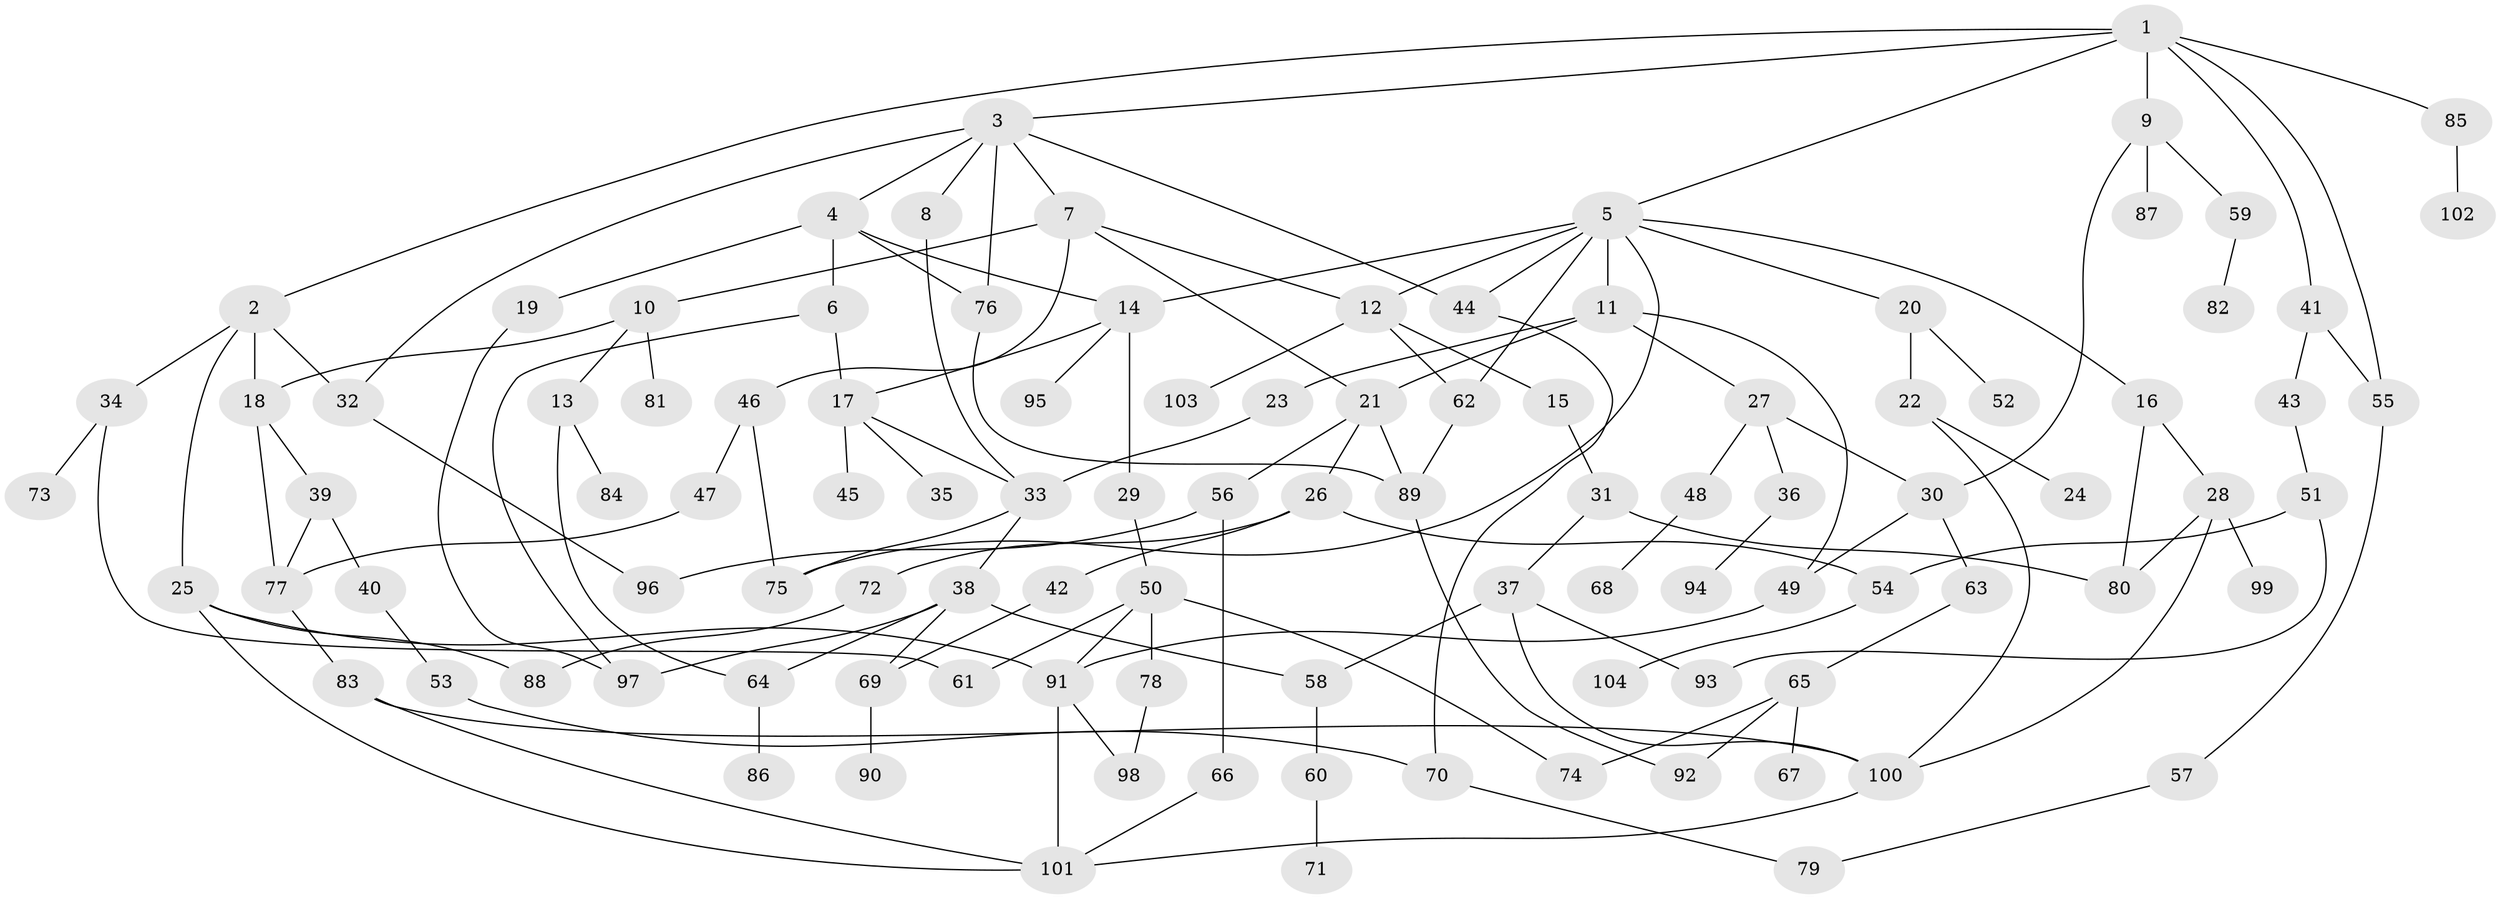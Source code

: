 // Generated by graph-tools (version 1.1) at 2025/49/03/09/25 03:49:22]
// undirected, 104 vertices, 149 edges
graph export_dot {
graph [start="1"]
  node [color=gray90,style=filled];
  1;
  2;
  3;
  4;
  5;
  6;
  7;
  8;
  9;
  10;
  11;
  12;
  13;
  14;
  15;
  16;
  17;
  18;
  19;
  20;
  21;
  22;
  23;
  24;
  25;
  26;
  27;
  28;
  29;
  30;
  31;
  32;
  33;
  34;
  35;
  36;
  37;
  38;
  39;
  40;
  41;
  42;
  43;
  44;
  45;
  46;
  47;
  48;
  49;
  50;
  51;
  52;
  53;
  54;
  55;
  56;
  57;
  58;
  59;
  60;
  61;
  62;
  63;
  64;
  65;
  66;
  67;
  68;
  69;
  70;
  71;
  72;
  73;
  74;
  75;
  76;
  77;
  78;
  79;
  80;
  81;
  82;
  83;
  84;
  85;
  86;
  87;
  88;
  89;
  90;
  91;
  92;
  93;
  94;
  95;
  96;
  97;
  98;
  99;
  100;
  101;
  102;
  103;
  104;
  1 -- 2;
  1 -- 3;
  1 -- 5;
  1 -- 9;
  1 -- 41;
  1 -- 85;
  1 -- 55;
  2 -- 18;
  2 -- 25;
  2 -- 32;
  2 -- 34;
  3 -- 4;
  3 -- 7;
  3 -- 8;
  3 -- 44;
  3 -- 32;
  3 -- 76;
  4 -- 6;
  4 -- 14;
  4 -- 19;
  4 -- 76;
  5 -- 11;
  5 -- 16;
  5 -- 20;
  5 -- 14;
  5 -- 44;
  5 -- 62;
  5 -- 12;
  5 -- 75;
  6 -- 17;
  6 -- 97;
  7 -- 10;
  7 -- 12;
  7 -- 21;
  7 -- 46;
  8 -- 33;
  9 -- 30;
  9 -- 59;
  9 -- 87;
  10 -- 13;
  10 -- 81;
  10 -- 18;
  11 -- 23;
  11 -- 27;
  11 -- 49;
  11 -- 21;
  12 -- 15;
  12 -- 62;
  12 -- 103;
  13 -- 84;
  13 -- 64;
  14 -- 29;
  14 -- 95;
  14 -- 17;
  15 -- 31;
  16 -- 28;
  16 -- 80;
  17 -- 35;
  17 -- 45;
  17 -- 33;
  18 -- 39;
  18 -- 77;
  19 -- 97;
  20 -- 22;
  20 -- 52;
  21 -- 26;
  21 -- 56;
  21 -- 89;
  22 -- 24;
  22 -- 100;
  23 -- 33;
  25 -- 88;
  25 -- 101;
  25 -- 91;
  26 -- 42;
  26 -- 54;
  26 -- 72;
  27 -- 36;
  27 -- 48;
  27 -- 30;
  28 -- 99;
  28 -- 100;
  28 -- 80;
  29 -- 50;
  30 -- 63;
  30 -- 49;
  31 -- 37;
  31 -- 80;
  32 -- 96;
  33 -- 38;
  33 -- 75;
  34 -- 61;
  34 -- 73;
  36 -- 94;
  37 -- 93;
  37 -- 100;
  37 -- 58;
  38 -- 58;
  38 -- 64;
  38 -- 69;
  38 -- 97;
  39 -- 40;
  39 -- 77;
  40 -- 53;
  41 -- 43;
  41 -- 55;
  42 -- 69;
  43 -- 51;
  44 -- 70;
  46 -- 47;
  46 -- 75;
  47 -- 77;
  48 -- 68;
  49 -- 91;
  50 -- 74;
  50 -- 78;
  50 -- 91;
  50 -- 61;
  51 -- 93;
  51 -- 54;
  53 -- 70;
  54 -- 104;
  55 -- 57;
  56 -- 66;
  56 -- 96;
  57 -- 79;
  58 -- 60;
  59 -- 82;
  60 -- 71;
  62 -- 89;
  63 -- 65;
  64 -- 86;
  65 -- 67;
  65 -- 92;
  65 -- 74;
  66 -- 101;
  69 -- 90;
  70 -- 79;
  72 -- 88;
  76 -- 89;
  77 -- 83;
  78 -- 98;
  83 -- 100;
  83 -- 101;
  85 -- 102;
  89 -- 92;
  91 -- 98;
  91 -- 101;
  100 -- 101;
}
